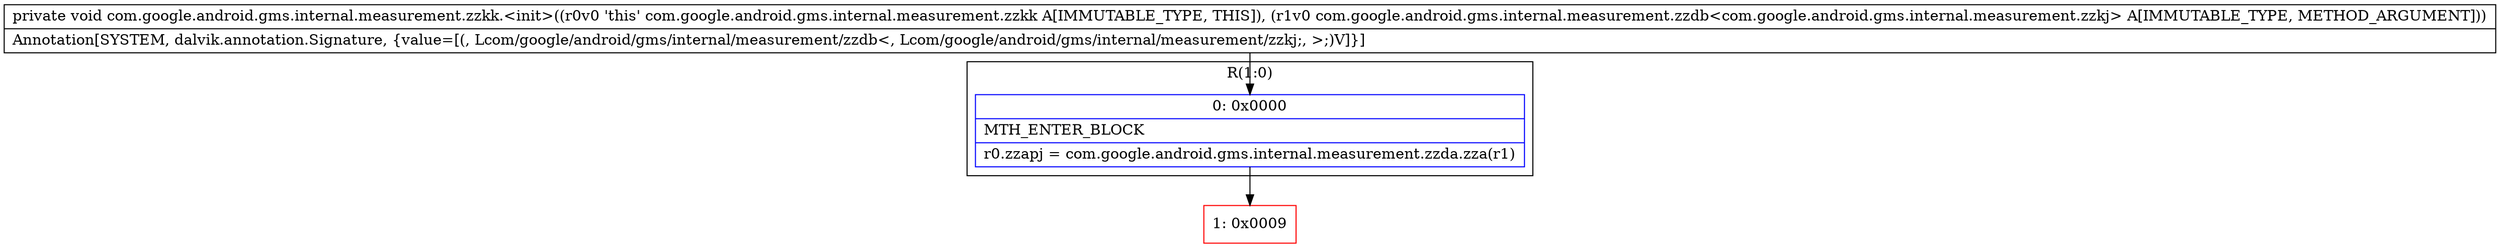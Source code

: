 digraph "CFG forcom.google.android.gms.internal.measurement.zzkk.\<init\>(Lcom\/google\/android\/gms\/internal\/measurement\/zzdb;)V" {
subgraph cluster_Region_1361104813 {
label = "R(1:0)";
node [shape=record,color=blue];
Node_0 [shape=record,label="{0\:\ 0x0000|MTH_ENTER_BLOCK\l|r0.zzapj = com.google.android.gms.internal.measurement.zzda.zza(r1)\l}"];
}
Node_1 [shape=record,color=red,label="{1\:\ 0x0009}"];
MethodNode[shape=record,label="{private void com.google.android.gms.internal.measurement.zzkk.\<init\>((r0v0 'this' com.google.android.gms.internal.measurement.zzkk A[IMMUTABLE_TYPE, THIS]), (r1v0 com.google.android.gms.internal.measurement.zzdb\<com.google.android.gms.internal.measurement.zzkj\> A[IMMUTABLE_TYPE, METHOD_ARGUMENT]))  | Annotation[SYSTEM, dalvik.annotation.Signature, \{value=[(, Lcom\/google\/android\/gms\/internal\/measurement\/zzdb\<, Lcom\/google\/android\/gms\/internal\/measurement\/zzkj;, \>;)V]\}]\l}"];
MethodNode -> Node_0;
Node_0 -> Node_1;
}

